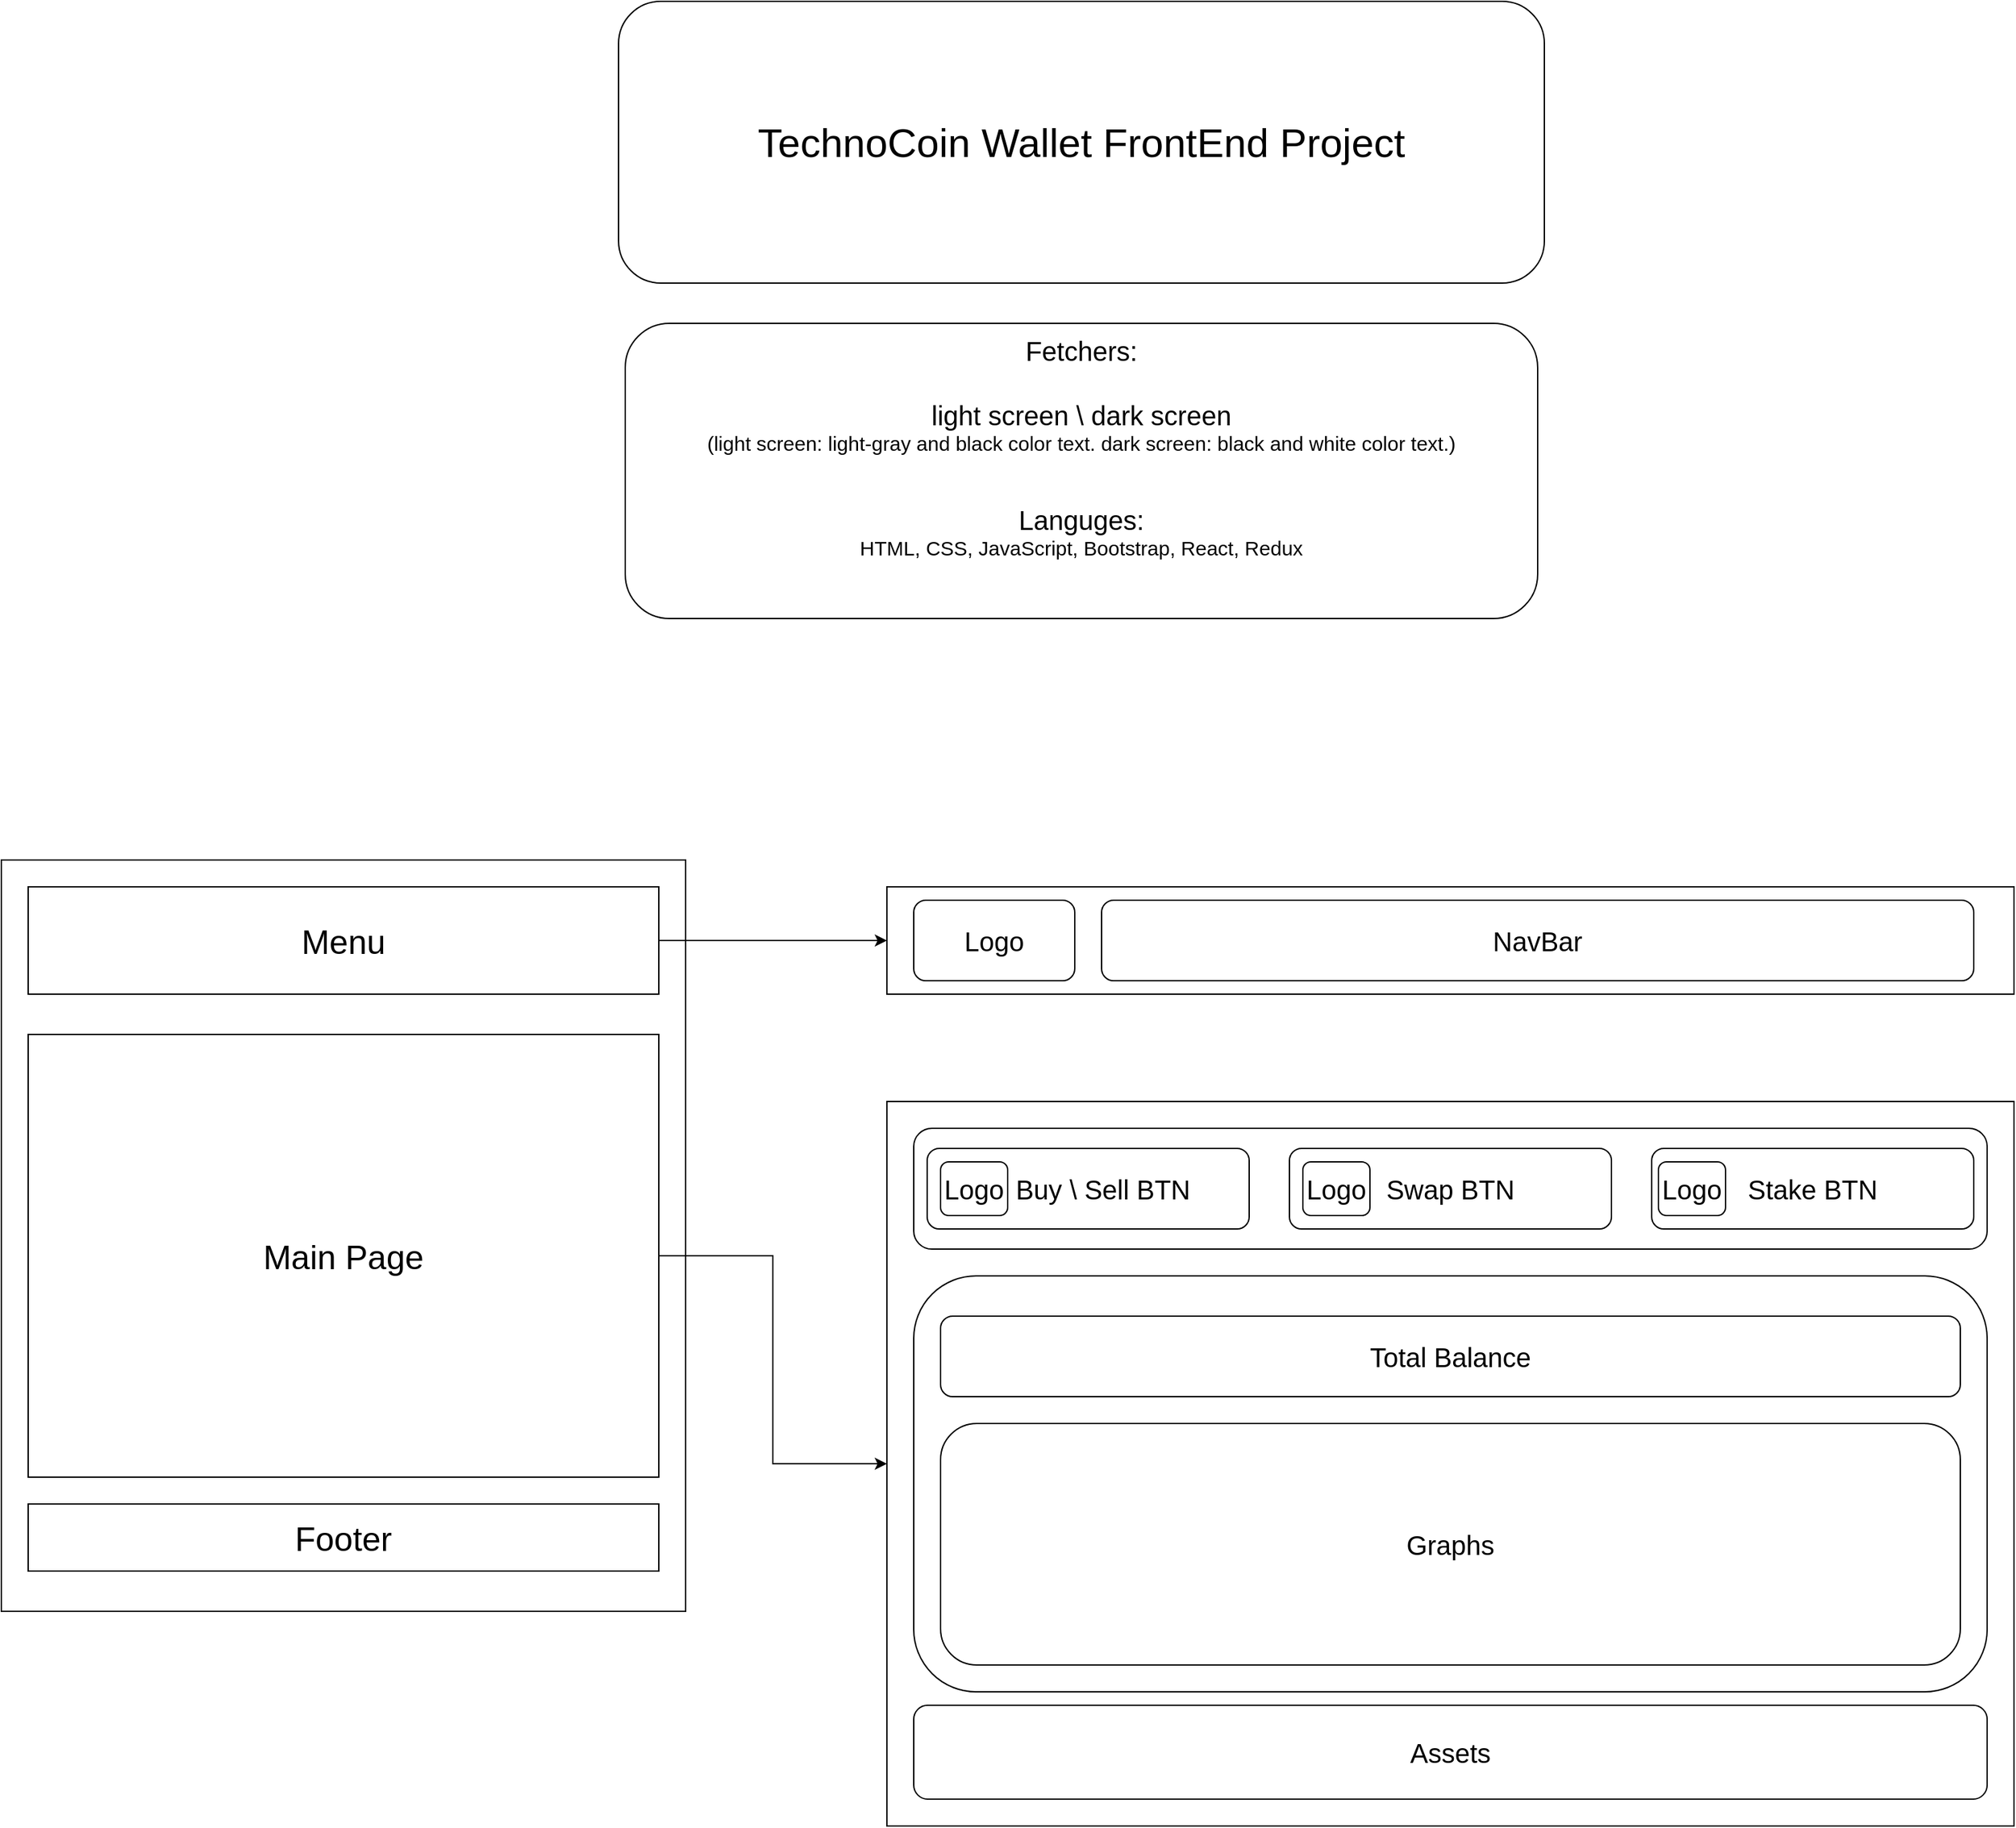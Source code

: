 <mxfile version="22.0.3" type="device">
  <diagram name="Page-1" id="VITBUe_WIv_qVqhYEvKZ">
    <mxGraphModel dx="1434" dy="854" grid="1" gridSize="10" guides="1" tooltips="1" connect="1" arrows="1" fold="1" page="1" pageScale="1" pageWidth="850" pageHeight="1100" math="0" shadow="0">
      <root>
        <mxCell id="0" />
        <mxCell id="1" parent="0" />
        <mxCell id="erUZy7GyJ7tnmQhd6Qg0-1" value="&lt;font style=&quot;font-size: 30px;&quot;&gt;&lt;span id=&quot;docs-internal-guid-613c45b3-7fff-9e43-0779-83c1a04abebe&quot;&gt;&lt;/span&gt;&lt;span id=&quot;docs-internal-guid-9d86a93e-7fff-ddc6-c1f2-624f86374b45&quot;&gt;&lt;/span&gt;&lt;span id=&quot;docs-internal-guid-9d86a93e-7fff-ddc6-c1f2-624f86374b45&quot;&gt;&lt;/span&gt;&lt;span id=&quot;docs-internal-guid-9d86a93e-7fff-ddc6-c1f2-624f86374b45&quot;&gt;&lt;/span&gt;TechnoCoin Wallet FrontEnd Project&lt;/font&gt;" style="rounded=1;whiteSpace=wrap;html=1;" parent="1" vertex="1">
          <mxGeometry x="500" y="40" width="690" height="210" as="geometry" />
        </mxCell>
        <mxCell id="erUZy7GyJ7tnmQhd6Qg0-2" value="" style="rounded=0;whiteSpace=wrap;html=1;" parent="1" vertex="1">
          <mxGeometry x="40" y="680" width="510" height="560" as="geometry" />
        </mxCell>
        <mxCell id="erUZy7GyJ7tnmQhd6Qg0-9" style="edgeStyle=orthogonalEdgeStyle;rounded=0;orthogonalLoop=1;jettySize=auto;html=1;exitX=1;exitY=0.5;exitDx=0;exitDy=0;" parent="1" source="erUZy7GyJ7tnmQhd6Qg0-3" target="erUZy7GyJ7tnmQhd6Qg0-7" edge="1">
          <mxGeometry relative="1" as="geometry" />
        </mxCell>
        <mxCell id="erUZy7GyJ7tnmQhd6Qg0-3" value="&lt;font style=&quot;font-size: 25px;&quot;&gt;Menu&lt;/font&gt;" style="rounded=0;whiteSpace=wrap;html=1;" parent="1" vertex="1">
          <mxGeometry x="60" y="700" width="470" height="80" as="geometry" />
        </mxCell>
        <mxCell id="erUZy7GyJ7tnmQhd6Qg0-4" value="&lt;font style=&quot;font-size: 25px;&quot;&gt;Footer&lt;/font&gt;" style="rounded=0;whiteSpace=wrap;html=1;" parent="1" vertex="1">
          <mxGeometry x="60" y="1160" width="470" height="50" as="geometry" />
        </mxCell>
        <mxCell id="ytscgQ5sLwWzzFmVYWVZ-2" style="edgeStyle=orthogonalEdgeStyle;rounded=0;orthogonalLoop=1;jettySize=auto;html=1;exitX=1;exitY=0.5;exitDx=0;exitDy=0;" parent="1" source="erUZy7GyJ7tnmQhd6Qg0-5" target="ytscgQ5sLwWzzFmVYWVZ-1" edge="1">
          <mxGeometry relative="1" as="geometry" />
        </mxCell>
        <mxCell id="erUZy7GyJ7tnmQhd6Qg0-5" value="&lt;font style=&quot;font-size: 25px;&quot;&gt;Main Page&lt;/font&gt;" style="rounded=0;whiteSpace=wrap;html=1;" parent="1" vertex="1">
          <mxGeometry x="60" y="810" width="470" height="330" as="geometry" />
        </mxCell>
        <mxCell id="erUZy7GyJ7tnmQhd6Qg0-6" value="&lt;font style=&quot;font-size: 15px;&quot;&gt;&lt;font style=&quot;font-size: 20px;&quot;&gt;Fetchers:&lt;br&gt;&amp;nbsp;&lt;br&gt;light screen \ dark screen&lt;br&gt;&lt;/font&gt;&lt;font style=&quot;font-size: 15px;&quot;&gt;(light screen: light-gray and black color text. dark screen: black&amp;nbsp;and white color text.)&lt;br&gt;&lt;/font&gt;&lt;br&gt;&lt;br&gt;&lt;font style=&quot;font-size: 20px;&quot;&gt;Languges:&lt;/font&gt;&lt;br&gt;&amp;nbsp;HTML, CSS, JavaScript, Bootstrap, React, Redux&amp;nbsp;&lt;br&gt;&lt;br&gt;&lt;br&gt;&lt;/font&gt;" style="rounded=1;whiteSpace=wrap;html=1;" parent="1" vertex="1">
          <mxGeometry x="505" y="280" width="680" height="220" as="geometry" />
        </mxCell>
        <mxCell id="erUZy7GyJ7tnmQhd6Qg0-7" value="" style="rounded=0;whiteSpace=wrap;html=1;" parent="1" vertex="1">
          <mxGeometry x="700" y="700" width="840" height="80" as="geometry" />
        </mxCell>
        <mxCell id="erUZy7GyJ7tnmQhd6Qg0-10" value="&lt;font style=&quot;font-size: 20px;&quot;&gt;Logo&lt;/font&gt;" style="rounded=1;whiteSpace=wrap;html=1;" parent="1" vertex="1">
          <mxGeometry x="720" y="710" width="120" height="60" as="geometry" />
        </mxCell>
        <mxCell id="CFwbijhbLbg3SoOG2YqY-1" value="&lt;font style=&quot;font-size: 20px;&quot;&gt;NavBar&lt;/font&gt;" style="rounded=1;whiteSpace=wrap;html=1;" parent="1" vertex="1">
          <mxGeometry x="860" y="710" width="650" height="60" as="geometry" />
        </mxCell>
        <mxCell id="ytscgQ5sLwWzzFmVYWVZ-1" value="" style="rounded=0;whiteSpace=wrap;html=1;" parent="1" vertex="1">
          <mxGeometry x="700" y="860" width="840" height="540" as="geometry" />
        </mxCell>
        <mxCell id="ytscgQ5sLwWzzFmVYWVZ-4" value="" style="rounded=1;whiteSpace=wrap;html=1;" parent="1" vertex="1">
          <mxGeometry x="720" y="880" width="800" height="90" as="geometry" />
        </mxCell>
        <mxCell id="ytscgQ5sLwWzzFmVYWVZ-5" value="&lt;span style=&quot;font-size: 20px;&quot;&gt;&amp;nbsp; &amp;nbsp; Buy \ Sell BTN&lt;/span&gt;" style="rounded=1;whiteSpace=wrap;html=1;" parent="1" vertex="1">
          <mxGeometry x="730" y="895" width="240" height="60" as="geometry" />
        </mxCell>
        <mxCell id="ytscgQ5sLwWzzFmVYWVZ-8" value="&lt;span style=&quot;font-size: 20px;&quot;&gt;Swap BTN&lt;/span&gt;" style="rounded=1;whiteSpace=wrap;html=1;" parent="1" vertex="1">
          <mxGeometry x="1000" y="895" width="240" height="60" as="geometry" />
        </mxCell>
        <mxCell id="ytscgQ5sLwWzzFmVYWVZ-9" value="&lt;span style=&quot;font-size: 20px;&quot;&gt;Stake BTN&lt;/span&gt;" style="rounded=1;whiteSpace=wrap;html=1;" parent="1" vertex="1">
          <mxGeometry x="1270" y="895" width="240" height="60" as="geometry" />
        </mxCell>
        <mxCell id="ytscgQ5sLwWzzFmVYWVZ-10" value="&lt;font style=&quot;font-size: 20px;&quot;&gt;Logo&lt;/font&gt;" style="rounded=1;whiteSpace=wrap;html=1;" parent="1" vertex="1">
          <mxGeometry x="740" y="905" width="50" height="40" as="geometry" />
        </mxCell>
        <mxCell id="ytscgQ5sLwWzzFmVYWVZ-11" value="&lt;font style=&quot;font-size: 20px;&quot;&gt;Logo&lt;/font&gt;" style="rounded=1;whiteSpace=wrap;html=1;" parent="1" vertex="1">
          <mxGeometry x="1010" y="905" width="50" height="40" as="geometry" />
        </mxCell>
        <mxCell id="ytscgQ5sLwWzzFmVYWVZ-12" value="&lt;font style=&quot;font-size: 20px;&quot;&gt;Logo&lt;/font&gt;" style="rounded=1;whiteSpace=wrap;html=1;" parent="1" vertex="1">
          <mxGeometry x="1275" y="905" width="50" height="40" as="geometry" />
        </mxCell>
        <mxCell id="ytscgQ5sLwWzzFmVYWVZ-13" value="" style="rounded=1;whiteSpace=wrap;html=1;" parent="1" vertex="1">
          <mxGeometry x="720" y="990" width="800" height="310" as="geometry" />
        </mxCell>
        <mxCell id="ytscgQ5sLwWzzFmVYWVZ-15" value="&lt;font style=&quot;font-size: 20px;&quot;&gt;Total Balance&lt;/font&gt;" style="rounded=1;whiteSpace=wrap;html=1;" parent="1" vertex="1">
          <mxGeometry x="740" y="1020" width="760" height="60" as="geometry" />
        </mxCell>
        <mxCell id="ytscgQ5sLwWzzFmVYWVZ-16" value="&lt;font style=&quot;font-size: 20px;&quot;&gt;Graphs&lt;/font&gt;" style="rounded=1;whiteSpace=wrap;html=1;" parent="1" vertex="1">
          <mxGeometry x="740" y="1100" width="760" height="180" as="geometry" />
        </mxCell>
        <mxCell id="ytscgQ5sLwWzzFmVYWVZ-17" value="&lt;font style=&quot;font-size: 20px;&quot;&gt;Assets&lt;/font&gt;" style="rounded=1;whiteSpace=wrap;html=1;" parent="1" vertex="1">
          <mxGeometry x="720" y="1310" width="800" height="70" as="geometry" />
        </mxCell>
      </root>
    </mxGraphModel>
  </diagram>
</mxfile>
